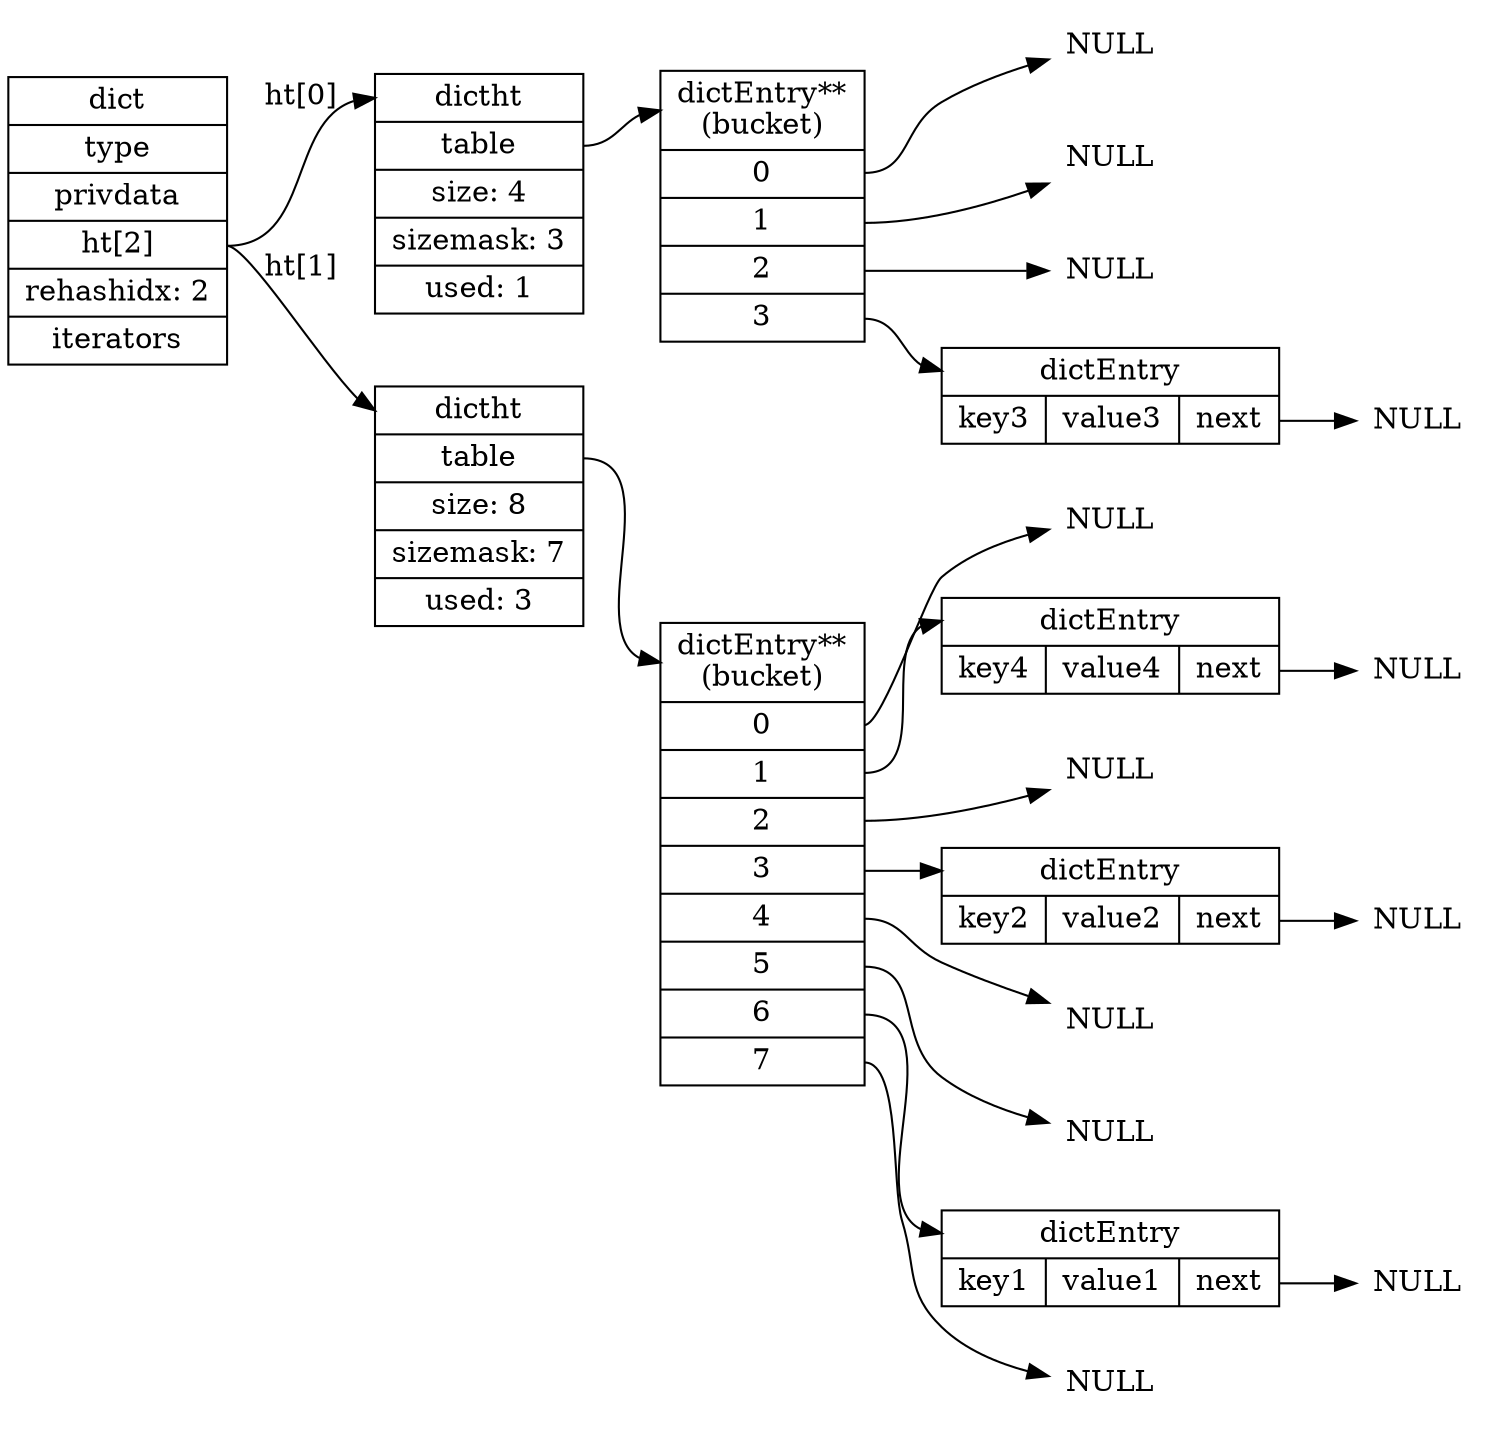 digraph rehash_step_two {

    // setting

    rankdir = LR;

    node[shape=record];

    // nodes

    dict [label="dict | type | privdata |<ht> ht[2] | rehashidx: 2 | iterators"];

    ht0 [label="<dictht>dictht |<table> table | size: 4 | sizemask: 3 | used: 1"];

    ht1 [label="<dictht>dictht |<table> table | size: 8 | sizemask: 7 | used: 3"];

    bucket [label="<head>dictEntry**\n(bucket) |<table0> 0 |<table1> 1 |<table2> 2 |<table3> 3 "];

    bucket1 [label="<head>dictEntry**\n(bucket) |<table0> 0 |<table1> 1 |<table2> 2 |<table3> 3 |<table4> 4 |<table5> 5 |<table6> 6 |<table7> 7"];

    pair_1 [label="<head>dictEntry |{key1 | value1 |<next>next}"];

    pair_2 [label="<head>dictEntry |{key2 | value2 |<next>next}"];

    pair_3 [label="<head>dictEntry |{key3 | value3 |<next>next}"];

    pair_4 [label="<head>dictEntry |{key4 | value4 |<next>next}"];

    // null for bucket 0
    null0 [label="NULL", shape=plaintext];
    null1 [label="NULL", shape=plaintext];
    null2 [label="NULL", shape=plaintext];
    null3 [label="NULL", shape=plaintext];

    // null for bucket 1
    null10 [label="NULL", shape=plaintext];
    null11 [label="NULL", shape=plaintext];
    null12 [label="NULL", shape=plaintext];
    null13 [label="NULL", shape=plaintext];
    null14 [label="NULL", shape=plaintext];
    null15 [label="NULL", shape=plaintext];
    null16 [label="NULL", shape=plaintext];
    null17 [label="NULL", shape=plaintext];

    // lines

    dict:ht -> ht0:dictht [label="ht[0]"];
    dict:ht -> ht1:dictht [label="ht[1]"];

    ht0:table -> bucket:head;

    ht1:table -> bucket1:head;

    bucket:table0 -> null0;

    bucket:table1 -> null1;

    bucket:table2 -> null2;

    bucket:table3 -> pair_3:head; pair_3:next -> null3;

    bucket1:table0 -> null10;
    bucket1:table1 -> pair_4:head; pair_4:next -> null11;
    bucket1:table2 -> null12;
    bucket1:table3 -> pair_2:head; pair_2:next -> null13;
    bucket1:table4 -> null14;
    bucket1:table5 -> null15;
    bucket1:table6 -> pair_1:head; pair_1:next -> null16;
    bucket1:table7 -> null17;

}
